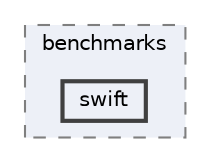 digraph "flatbuffers/benchmarks/swift"
{
 // LATEX_PDF_SIZE
  bgcolor="transparent";
  edge [fontname=Helvetica,fontsize=10,labelfontname=Helvetica,labelfontsize=10];
  node [fontname=Helvetica,fontsize=10,shape=box,height=0.2,width=0.4];
  compound=true
  subgraph clusterdir_c1602886fc553a2c078e84755569d3a1 {
    graph [ bgcolor="#edf0f7", pencolor="grey50", label="benchmarks", fontname=Helvetica,fontsize=10 style="filled,dashed", URL="dir_c1602886fc553a2c078e84755569d3a1.html",tooltip=""]
  dir_9d5d5555f9cfb3804114aacd68670ca5 [label="swift", fillcolor="#edf0f7", color="grey25", style="filled,bold", URL="dir_9d5d5555f9cfb3804114aacd68670ca5.html",tooltip=""];
  }
}
